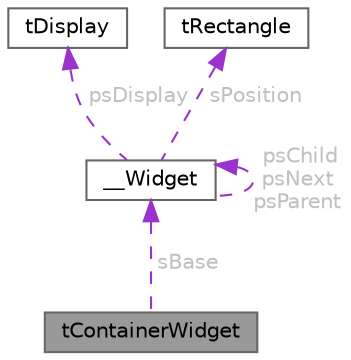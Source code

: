 digraph "tContainerWidget"
{
 // LATEX_PDF_SIZE
  bgcolor="transparent";
  edge [fontname=Helvetica,fontsize=10,labelfontname=Helvetica,labelfontsize=10];
  node [fontname=Helvetica,fontsize=10,shape=box,height=0.2,width=0.4];
  Node1 [id="Node000001",label="tContainerWidget",height=0.2,width=0.4,color="gray40", fillcolor="grey60", style="filled", fontcolor="black",tooltip="The structure that describes a container widget."];
  Node2 -> Node1 [id="edge1_Node000001_Node000002",dir="back",color="darkorchid3",style="dashed",tooltip=" ",label=" sBase",fontcolor="grey" ];
  Node2 [id="Node000002",label="__Widget",height=0.2,width=0.4,color="gray40", fillcolor="white", style="filled",URL="$struct____Widget.html",tooltip=" "];
  Node2 -> Node2 [id="edge2_Node000002_Node000002",dir="back",color="darkorchid3",style="dashed",tooltip=" ",label=" psChild\npsNext\npsParent",fontcolor="grey" ];
  Node3 -> Node2 [id="edge3_Node000002_Node000003",dir="back",color="darkorchid3",style="dashed",tooltip=" ",label=" psDisplay",fontcolor="grey" ];
  Node3 [id="Node000003",label="tDisplay",height=0.2,width=0.4,color="gray40", fillcolor="white", style="filled",URL="$structtDisplay.html",tooltip="This structure defines the characteristics of a display driver."];
  Node4 -> Node2 [id="edge4_Node000002_Node000004",dir="back",color="darkorchid3",style="dashed",tooltip=" ",label=" sPosition",fontcolor="grey" ];
  Node4 [id="Node000004",label="tRectangle",height=0.2,width=0.4,color="gray40", fillcolor="white", style="filled",URL="$structtRectangle.html",tooltip=" "];
}
